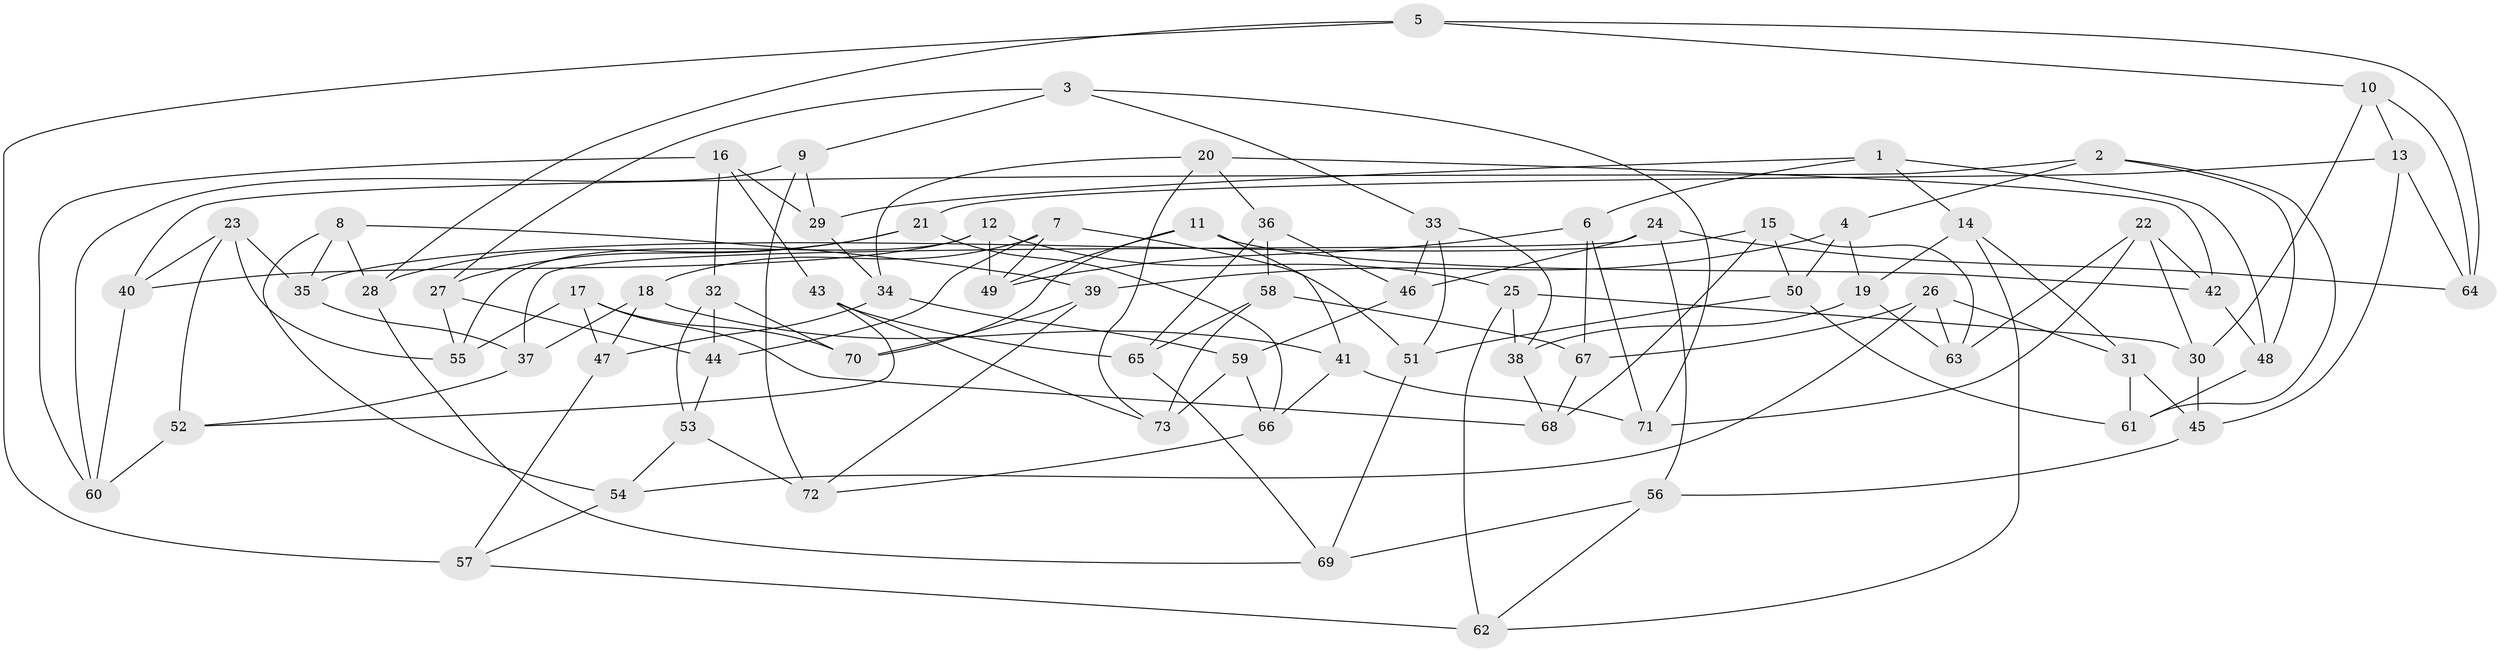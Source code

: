 // Generated by graph-tools (version 1.1) at 2025/27/03/09/25 03:27:02]
// undirected, 73 vertices, 146 edges
graph export_dot {
graph [start="1"]
  node [color=gray90,style=filled];
  1;
  2;
  3;
  4;
  5;
  6;
  7;
  8;
  9;
  10;
  11;
  12;
  13;
  14;
  15;
  16;
  17;
  18;
  19;
  20;
  21;
  22;
  23;
  24;
  25;
  26;
  27;
  28;
  29;
  30;
  31;
  32;
  33;
  34;
  35;
  36;
  37;
  38;
  39;
  40;
  41;
  42;
  43;
  44;
  45;
  46;
  47;
  48;
  49;
  50;
  51;
  52;
  53;
  54;
  55;
  56;
  57;
  58;
  59;
  60;
  61;
  62;
  63;
  64;
  65;
  66;
  67;
  68;
  69;
  70;
  71;
  72;
  73;
  1 -- 6;
  1 -- 14;
  1 -- 48;
  1 -- 29;
  2 -- 48;
  2 -- 40;
  2 -- 4;
  2 -- 61;
  3 -- 27;
  3 -- 33;
  3 -- 9;
  3 -- 71;
  4 -- 39;
  4 -- 50;
  4 -- 19;
  5 -- 10;
  5 -- 64;
  5 -- 57;
  5 -- 28;
  6 -- 49;
  6 -- 67;
  6 -- 71;
  7 -- 44;
  7 -- 18;
  7 -- 49;
  7 -- 51;
  8 -- 39;
  8 -- 54;
  8 -- 28;
  8 -- 35;
  9 -- 72;
  9 -- 29;
  9 -- 60;
  10 -- 30;
  10 -- 13;
  10 -- 64;
  11 -- 49;
  11 -- 70;
  11 -- 41;
  11 -- 42;
  12 -- 49;
  12 -- 55;
  12 -- 40;
  12 -- 25;
  13 -- 64;
  13 -- 45;
  13 -- 21;
  14 -- 31;
  14 -- 62;
  14 -- 19;
  15 -- 35;
  15 -- 68;
  15 -- 50;
  15 -- 63;
  16 -- 32;
  16 -- 43;
  16 -- 29;
  16 -- 60;
  17 -- 70;
  17 -- 47;
  17 -- 68;
  17 -- 55;
  18 -- 47;
  18 -- 37;
  18 -- 41;
  19 -- 38;
  19 -- 63;
  20 -- 42;
  20 -- 34;
  20 -- 36;
  20 -- 73;
  21 -- 66;
  21 -- 28;
  21 -- 27;
  22 -- 63;
  22 -- 71;
  22 -- 30;
  22 -- 42;
  23 -- 35;
  23 -- 52;
  23 -- 55;
  23 -- 40;
  24 -- 56;
  24 -- 46;
  24 -- 37;
  24 -- 64;
  25 -- 38;
  25 -- 30;
  25 -- 62;
  26 -- 67;
  26 -- 31;
  26 -- 63;
  26 -- 54;
  27 -- 44;
  27 -- 55;
  28 -- 69;
  29 -- 34;
  30 -- 45;
  31 -- 45;
  31 -- 61;
  32 -- 44;
  32 -- 53;
  32 -- 70;
  33 -- 46;
  33 -- 51;
  33 -- 38;
  34 -- 47;
  34 -- 59;
  35 -- 37;
  36 -- 58;
  36 -- 65;
  36 -- 46;
  37 -- 52;
  38 -- 68;
  39 -- 72;
  39 -- 70;
  40 -- 60;
  41 -- 71;
  41 -- 66;
  42 -- 48;
  43 -- 52;
  43 -- 73;
  43 -- 65;
  44 -- 53;
  45 -- 56;
  46 -- 59;
  47 -- 57;
  48 -- 61;
  50 -- 51;
  50 -- 61;
  51 -- 69;
  52 -- 60;
  53 -- 72;
  53 -- 54;
  54 -- 57;
  56 -- 62;
  56 -- 69;
  57 -- 62;
  58 -- 67;
  58 -- 73;
  58 -- 65;
  59 -- 73;
  59 -- 66;
  65 -- 69;
  66 -- 72;
  67 -- 68;
}

